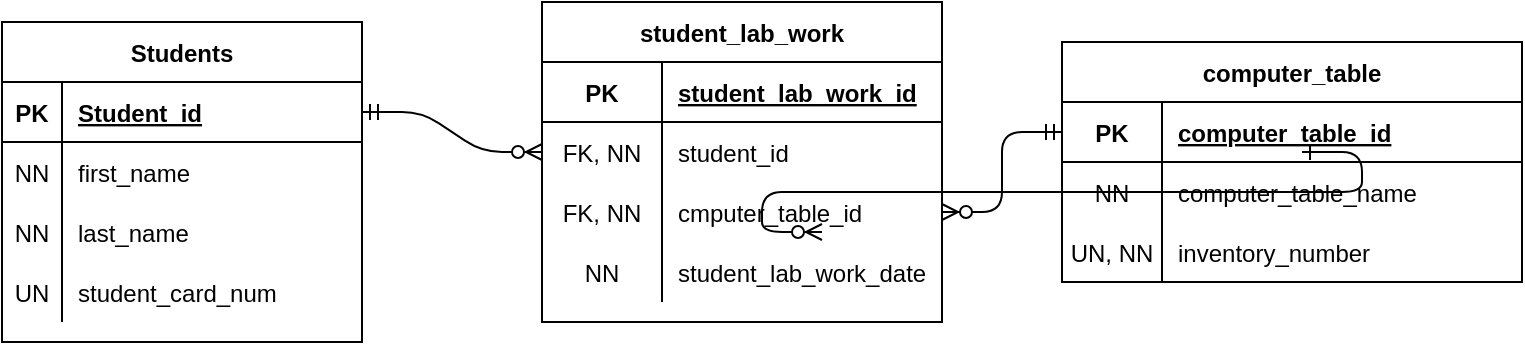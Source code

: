 <mxfile version="13.10.5" type="github">
  <diagram id="R2lEEEUBdFMjLlhIrx00" name="Page-1">
    <mxGraphModel dx="1550" dy="964" grid="1" gridSize="10" guides="1" tooltips="1" connect="1" arrows="1" fold="1" page="1" pageScale="1" pageWidth="850" pageHeight="1100" math="0" shadow="0" extFonts="Permanent Marker^https://fonts.googleapis.com/css?family=Permanent+Marker">
      <root>
        <mxCell id="0" />
        <mxCell id="1" parent="0" />
        <mxCell id="C-vyLk0tnHw3VtMMgP7b-12" value="" style="edgeStyle=entityRelationEdgeStyle;endArrow=ERzeroToMany;startArrow=ERone;endFill=1;startFill=0;" parent="1" target="C-vyLk0tnHw3VtMMgP7b-17" edge="1">
          <mxGeometry width="100" height="100" relative="1" as="geometry">
            <mxPoint x="700" y="165" as="sourcePoint" />
            <mxPoint x="460" y="205" as="targetPoint" />
          </mxGeometry>
        </mxCell>
        <mxCell id="JllJ3GiO7e5eX3SDDkE0-23" value="Students" style="shape=table;startSize=30;container=1;collapsible=1;childLayout=tableLayout;fixedRows=1;rowLines=0;fontStyle=1;align=center;resizeLast=1;" vertex="1" parent="1">
          <mxGeometry x="50" y="100" width="180" height="160" as="geometry" />
        </mxCell>
        <mxCell id="JllJ3GiO7e5eX3SDDkE0-24" value="" style="shape=partialRectangle;collapsible=0;dropTarget=0;pointerEvents=0;fillColor=none;top=0;left=0;bottom=1;right=0;points=[[0,0.5],[1,0.5]];portConstraint=eastwest;" vertex="1" parent="JllJ3GiO7e5eX3SDDkE0-23">
          <mxGeometry y="30" width="180" height="30" as="geometry" />
        </mxCell>
        <mxCell id="JllJ3GiO7e5eX3SDDkE0-25" value="PK" style="shape=partialRectangle;connectable=0;fillColor=none;top=0;left=0;bottom=0;right=0;fontStyle=1;overflow=hidden;" vertex="1" parent="JllJ3GiO7e5eX3SDDkE0-24">
          <mxGeometry width="30" height="30" as="geometry" />
        </mxCell>
        <mxCell id="JllJ3GiO7e5eX3SDDkE0-26" value="Student_id" style="shape=partialRectangle;connectable=0;fillColor=none;top=0;left=0;bottom=0;right=0;align=left;spacingLeft=6;fontStyle=5;overflow=hidden;" vertex="1" parent="JllJ3GiO7e5eX3SDDkE0-24">
          <mxGeometry x="30" width="150" height="30" as="geometry" />
        </mxCell>
        <mxCell id="JllJ3GiO7e5eX3SDDkE0-27" value="" style="shape=partialRectangle;collapsible=0;dropTarget=0;pointerEvents=0;fillColor=none;top=0;left=0;bottom=0;right=0;points=[[0,0.5],[1,0.5]];portConstraint=eastwest;" vertex="1" parent="JllJ3GiO7e5eX3SDDkE0-23">
          <mxGeometry y="60" width="180" height="30" as="geometry" />
        </mxCell>
        <mxCell id="JllJ3GiO7e5eX3SDDkE0-28" value="NN" style="shape=partialRectangle;connectable=0;fillColor=none;top=0;left=0;bottom=0;right=0;editable=1;overflow=hidden;" vertex="1" parent="JllJ3GiO7e5eX3SDDkE0-27">
          <mxGeometry width="30" height="30" as="geometry" />
        </mxCell>
        <mxCell id="JllJ3GiO7e5eX3SDDkE0-29" value="first_name" style="shape=partialRectangle;connectable=0;fillColor=none;top=0;left=0;bottom=0;right=0;align=left;spacingLeft=6;overflow=hidden;" vertex="1" parent="JllJ3GiO7e5eX3SDDkE0-27">
          <mxGeometry x="30" width="150" height="30" as="geometry" />
        </mxCell>
        <mxCell id="JllJ3GiO7e5eX3SDDkE0-30" value="" style="shape=partialRectangle;collapsible=0;dropTarget=0;pointerEvents=0;fillColor=none;top=0;left=0;bottom=0;right=0;points=[[0,0.5],[1,0.5]];portConstraint=eastwest;" vertex="1" parent="JllJ3GiO7e5eX3SDDkE0-23">
          <mxGeometry y="90" width="180" height="30" as="geometry" />
        </mxCell>
        <mxCell id="JllJ3GiO7e5eX3SDDkE0-31" value="NN" style="shape=partialRectangle;connectable=0;fillColor=none;top=0;left=0;bottom=0;right=0;editable=1;overflow=hidden;" vertex="1" parent="JllJ3GiO7e5eX3SDDkE0-30">
          <mxGeometry width="30" height="30" as="geometry" />
        </mxCell>
        <mxCell id="JllJ3GiO7e5eX3SDDkE0-32" value="last_name" style="shape=partialRectangle;connectable=0;fillColor=none;top=0;left=0;bottom=0;right=0;align=left;spacingLeft=6;overflow=hidden;" vertex="1" parent="JllJ3GiO7e5eX3SDDkE0-30">
          <mxGeometry x="30" width="150" height="30" as="geometry" />
        </mxCell>
        <mxCell id="JllJ3GiO7e5eX3SDDkE0-33" value="" style="shape=partialRectangle;collapsible=0;dropTarget=0;pointerEvents=0;fillColor=none;top=0;left=0;bottom=0;right=0;points=[[0,0.5],[1,0.5]];portConstraint=eastwest;" vertex="1" parent="JllJ3GiO7e5eX3SDDkE0-23">
          <mxGeometry y="120" width="180" height="30" as="geometry" />
        </mxCell>
        <mxCell id="JllJ3GiO7e5eX3SDDkE0-34" value="UN" style="shape=partialRectangle;connectable=0;fillColor=none;top=0;left=0;bottom=0;right=0;editable=1;overflow=hidden;" vertex="1" parent="JllJ3GiO7e5eX3SDDkE0-33">
          <mxGeometry width="30" height="30" as="geometry" />
        </mxCell>
        <mxCell id="JllJ3GiO7e5eX3SDDkE0-35" value="student_card_num" style="shape=partialRectangle;connectable=0;fillColor=none;top=0;left=0;bottom=0;right=0;align=left;spacingLeft=6;overflow=hidden;" vertex="1" parent="JllJ3GiO7e5eX3SDDkE0-33">
          <mxGeometry x="30" width="150" height="30" as="geometry" />
        </mxCell>
        <mxCell id="JllJ3GiO7e5eX3SDDkE0-49" value="computer_table" style="shape=table;startSize=30;container=1;collapsible=1;childLayout=tableLayout;fixedRows=1;rowLines=0;fontStyle=1;align=center;resizeLast=1;" vertex="1" parent="1">
          <mxGeometry x="580" y="110" width="230" height="120" as="geometry" />
        </mxCell>
        <mxCell id="JllJ3GiO7e5eX3SDDkE0-50" value="" style="shape=partialRectangle;collapsible=0;dropTarget=0;pointerEvents=0;fillColor=none;top=0;left=0;bottom=1;right=0;points=[[0,0.5],[1,0.5]];portConstraint=eastwest;" vertex="1" parent="JllJ3GiO7e5eX3SDDkE0-49">
          <mxGeometry y="30" width="230" height="30" as="geometry" />
        </mxCell>
        <mxCell id="JllJ3GiO7e5eX3SDDkE0-51" value="PK" style="shape=partialRectangle;connectable=0;fillColor=none;top=0;left=0;bottom=0;right=0;fontStyle=1;overflow=hidden;" vertex="1" parent="JllJ3GiO7e5eX3SDDkE0-50">
          <mxGeometry width="50" height="30" as="geometry" />
        </mxCell>
        <mxCell id="JllJ3GiO7e5eX3SDDkE0-52" value="computer_table_id" style="shape=partialRectangle;connectable=0;fillColor=none;top=0;left=0;bottom=0;right=0;align=left;spacingLeft=6;fontStyle=5;overflow=hidden;" vertex="1" parent="JllJ3GiO7e5eX3SDDkE0-50">
          <mxGeometry x="50" width="180" height="30" as="geometry" />
        </mxCell>
        <mxCell id="JllJ3GiO7e5eX3SDDkE0-53" value="" style="shape=partialRectangle;collapsible=0;dropTarget=0;pointerEvents=0;fillColor=none;top=0;left=0;bottom=0;right=0;points=[[0,0.5],[1,0.5]];portConstraint=eastwest;" vertex="1" parent="JllJ3GiO7e5eX3SDDkE0-49">
          <mxGeometry y="60" width="230" height="30" as="geometry" />
        </mxCell>
        <mxCell id="JllJ3GiO7e5eX3SDDkE0-54" value="NN" style="shape=partialRectangle;connectable=0;fillColor=none;top=0;left=0;bottom=0;right=0;editable=1;overflow=hidden;" vertex="1" parent="JllJ3GiO7e5eX3SDDkE0-53">
          <mxGeometry width="50" height="30" as="geometry" />
        </mxCell>
        <mxCell id="JllJ3GiO7e5eX3SDDkE0-55" value="computer_table_name" style="shape=partialRectangle;connectable=0;fillColor=none;top=0;left=0;bottom=0;right=0;align=left;spacingLeft=6;overflow=hidden;" vertex="1" parent="JllJ3GiO7e5eX3SDDkE0-53">
          <mxGeometry x="50" width="180" height="30" as="geometry" />
        </mxCell>
        <mxCell id="JllJ3GiO7e5eX3SDDkE0-56" value="" style="shape=partialRectangle;collapsible=0;dropTarget=0;pointerEvents=0;fillColor=none;top=0;left=0;bottom=0;right=0;points=[[0,0.5],[1,0.5]];portConstraint=eastwest;" vertex="1" parent="JllJ3GiO7e5eX3SDDkE0-49">
          <mxGeometry y="90" width="230" height="30" as="geometry" />
        </mxCell>
        <mxCell id="JllJ3GiO7e5eX3SDDkE0-57" value="UN, NN" style="shape=partialRectangle;connectable=0;fillColor=none;top=0;left=0;bottom=0;right=0;editable=1;overflow=hidden;" vertex="1" parent="JllJ3GiO7e5eX3SDDkE0-56">
          <mxGeometry width="50" height="30" as="geometry" />
        </mxCell>
        <mxCell id="JllJ3GiO7e5eX3SDDkE0-58" value="inventory_number" style="shape=partialRectangle;connectable=0;fillColor=none;top=0;left=0;bottom=0;right=0;align=left;spacingLeft=6;overflow=hidden;" vertex="1" parent="JllJ3GiO7e5eX3SDDkE0-56">
          <mxGeometry x="50" width="180" height="30" as="geometry" />
        </mxCell>
        <mxCell id="JllJ3GiO7e5eX3SDDkE0-63" value="" style="edgeStyle=entityRelationEdgeStyle;fontSize=12;html=1;endArrow=ERzeroToMany;startArrow=ERmandOne;exitX=1;exitY=0.5;exitDx=0;exitDy=0;entryX=0;entryY=0.5;entryDx=0;entryDy=0;" edge="1" parent="1" source="JllJ3GiO7e5eX3SDDkE0-24" target="JllJ3GiO7e5eX3SDDkE0-74">
          <mxGeometry width="100" height="100" relative="1" as="geometry">
            <mxPoint x="370" y="540" as="sourcePoint" />
            <mxPoint x="330" y="175" as="targetPoint" />
          </mxGeometry>
        </mxCell>
        <mxCell id="JllJ3GiO7e5eX3SDDkE0-64" value="" style="edgeStyle=entityRelationEdgeStyle;fontSize=12;html=1;endArrow=ERzeroToMany;startArrow=ERmandOne;exitX=0;exitY=0.5;exitDx=0;exitDy=0;entryX=1;entryY=0.5;entryDx=0;entryDy=0;" edge="1" parent="1" source="JllJ3GiO7e5eX3SDDkE0-50" target="JllJ3GiO7e5eX3SDDkE0-77">
          <mxGeometry width="100" height="100" relative="1" as="geometry">
            <mxPoint x="240" y="155" as="sourcePoint" />
            <mxPoint x="510" y="205" as="targetPoint" />
          </mxGeometry>
        </mxCell>
        <mxCell id="JllJ3GiO7e5eX3SDDkE0-67" value="student_lab_work" style="shape=table;startSize=30;container=1;collapsible=1;childLayout=tableLayout;fixedRows=1;rowLines=0;fontStyle=1;align=center;resizeLast=1;verticalAlign=middle;" vertex="1" parent="1">
          <mxGeometry x="320" y="90" width="200" height="160" as="geometry">
            <mxRectangle x="330" y="410" width="130" height="30" as="alternateBounds" />
          </mxGeometry>
        </mxCell>
        <mxCell id="JllJ3GiO7e5eX3SDDkE0-71" value="" style="shape=partialRectangle;collapsible=0;dropTarget=0;pointerEvents=0;fillColor=none;top=0;left=0;bottom=1;right=0;points=[[0,0.5],[1,0.5]];portConstraint=eastwest;" vertex="1" parent="JllJ3GiO7e5eX3SDDkE0-67">
          <mxGeometry y="30" width="200" height="30" as="geometry" />
        </mxCell>
        <mxCell id="JllJ3GiO7e5eX3SDDkE0-72" value="PK" style="shape=partialRectangle;connectable=0;fillColor=none;top=0;left=0;bottom=0;right=0;fontStyle=1;overflow=hidden;" vertex="1" parent="JllJ3GiO7e5eX3SDDkE0-71">
          <mxGeometry width="60" height="30" as="geometry" />
        </mxCell>
        <mxCell id="JllJ3GiO7e5eX3SDDkE0-73" value="student_lab_work_id" style="shape=partialRectangle;connectable=0;fillColor=none;top=0;left=0;bottom=0;right=0;align=left;spacingLeft=6;fontStyle=5;overflow=hidden;" vertex="1" parent="JllJ3GiO7e5eX3SDDkE0-71">
          <mxGeometry x="60" width="140" height="30" as="geometry" />
        </mxCell>
        <mxCell id="JllJ3GiO7e5eX3SDDkE0-74" value="" style="shape=partialRectangle;collapsible=0;dropTarget=0;pointerEvents=0;fillColor=none;top=0;left=0;bottom=0;right=0;points=[[0,0.5],[1,0.5]];portConstraint=eastwest;" vertex="1" parent="JllJ3GiO7e5eX3SDDkE0-67">
          <mxGeometry y="60" width="200" height="30" as="geometry" />
        </mxCell>
        <mxCell id="JllJ3GiO7e5eX3SDDkE0-75" value="FK, NN" style="shape=partialRectangle;connectable=0;fillColor=none;top=0;left=0;bottom=0;right=0;editable=1;overflow=hidden;" vertex="1" parent="JllJ3GiO7e5eX3SDDkE0-74">
          <mxGeometry width="60" height="30" as="geometry" />
        </mxCell>
        <mxCell id="JllJ3GiO7e5eX3SDDkE0-76" value="student_id" style="shape=partialRectangle;connectable=0;fillColor=none;top=0;left=0;bottom=0;right=0;align=left;spacingLeft=6;overflow=hidden;" vertex="1" parent="JllJ3GiO7e5eX3SDDkE0-74">
          <mxGeometry x="60" width="140" height="30" as="geometry" />
        </mxCell>
        <mxCell id="JllJ3GiO7e5eX3SDDkE0-77" value="" style="shape=partialRectangle;collapsible=0;dropTarget=0;pointerEvents=0;fillColor=none;top=0;left=0;bottom=0;right=0;points=[[0,0.5],[1,0.5]];portConstraint=eastwest;" vertex="1" parent="JllJ3GiO7e5eX3SDDkE0-67">
          <mxGeometry y="90" width="200" height="30" as="geometry" />
        </mxCell>
        <mxCell id="JllJ3GiO7e5eX3SDDkE0-78" value="FK, NN" style="shape=partialRectangle;connectable=0;fillColor=none;top=0;left=0;bottom=0;right=0;editable=1;overflow=hidden;" vertex="1" parent="JllJ3GiO7e5eX3SDDkE0-77">
          <mxGeometry width="60" height="30" as="geometry" />
        </mxCell>
        <mxCell id="JllJ3GiO7e5eX3SDDkE0-79" value="cmputer_table_id" style="shape=partialRectangle;connectable=0;fillColor=none;top=0;left=0;bottom=0;right=0;align=left;spacingLeft=6;overflow=hidden;" vertex="1" parent="JllJ3GiO7e5eX3SDDkE0-77">
          <mxGeometry x="60" width="140" height="30" as="geometry" />
        </mxCell>
        <mxCell id="JllJ3GiO7e5eX3SDDkE0-92" value="" style="shape=partialRectangle;collapsible=0;dropTarget=0;pointerEvents=0;fillColor=none;top=0;left=0;bottom=0;right=0;points=[[0,0.5],[1,0.5]];portConstraint=eastwest;" vertex="1" parent="JllJ3GiO7e5eX3SDDkE0-67">
          <mxGeometry y="120" width="200" height="30" as="geometry" />
        </mxCell>
        <mxCell id="JllJ3GiO7e5eX3SDDkE0-93" value="NN" style="shape=partialRectangle;connectable=0;fillColor=none;top=0;left=0;bottom=0;right=0;fontStyle=0;overflow=hidden;" vertex="1" parent="JllJ3GiO7e5eX3SDDkE0-92">
          <mxGeometry width="60" height="30" as="geometry" />
        </mxCell>
        <mxCell id="JllJ3GiO7e5eX3SDDkE0-94" value="student_lab_work_date" style="shape=partialRectangle;connectable=0;fillColor=none;top=0;left=0;bottom=0;right=0;align=left;spacingLeft=6;fontStyle=0;overflow=hidden;" vertex="1" parent="JllJ3GiO7e5eX3SDDkE0-92">
          <mxGeometry x="60" width="140" height="30" as="geometry" />
        </mxCell>
      </root>
    </mxGraphModel>
  </diagram>
</mxfile>
